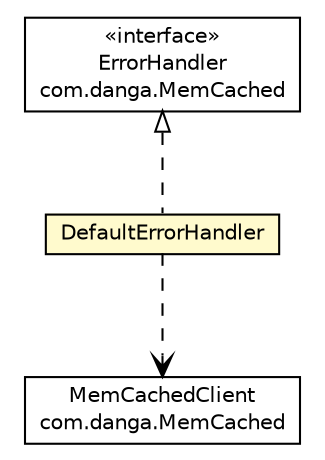 #!/usr/local/bin/dot
#
# Class diagram 
# Generated by UMLGraph version R5_6_6-8-g8d7759 (http://www.umlgraph.org/)
#

digraph G {
	edge [fontname="Helvetica",fontsize=10,labelfontname="Helvetica",labelfontsize=10];
	node [fontname="Helvetica",fontsize=10,shape=plaintext];
	nodesep=0.25;
	ranksep=0.5;
	// org.dayatang.cache.memcached.DefaultErrorHandler
	c13 [label=<<table title="org.dayatang.cache.memcached.DefaultErrorHandler" border="0" cellborder="1" cellspacing="0" cellpadding="2" port="p" bgcolor="lemonChiffon" href="./DefaultErrorHandler.html">
		<tr><td><table border="0" cellspacing="0" cellpadding="1">
<tr><td align="center" balign="center"> DefaultErrorHandler </td></tr>
		</table></td></tr>
		</table>>, URL="./DefaultErrorHandler.html", fontname="Helvetica", fontcolor="black", fontsize=10.0];
	//org.dayatang.cache.memcached.DefaultErrorHandler implements com.danga.MemCached.ErrorHandler
	c14:p -> c13:p [dir=back,arrowtail=empty,style=dashed];
	// org.dayatang.cache.memcached.DefaultErrorHandler DEPEND com.danga.MemCached.MemCachedClient
	c13:p -> c20:p [taillabel="", label=" "headlabel="", fontname="Helvetica", fontcolor="black", fontsize=10.0, color="black", arrowhead=open, style=dashed];
	// com.danga.MemCached.ErrorHandler
	c14 [label=<<table title="com.danga.MemCached.ErrorHandler" border="0" cellborder="1" cellspacing="0" cellpadding="2" port="p" href="http://java.sun.com/j2se/1.4.2/docs/api/com/danga/MemCached/ErrorHandler.html">
		<tr><td><table border="0" cellspacing="0" cellpadding="1">
<tr><td align="center" balign="center"> &#171;interface&#187; </td></tr>
<tr><td align="center" balign="center"> ErrorHandler </td></tr>
<tr><td align="center" balign="center"> com.danga.MemCached </td></tr>
		</table></td></tr>
		</table>>, URL="http://java.sun.com/j2se/1.4.2/docs/api/com/danga/MemCached/ErrorHandler.html", fontname="Helvetica", fontcolor="black", fontsize=10.0];
	// com.danga.MemCached.MemCachedClient
	c20 [label=<<table title="com.danga.MemCached.MemCachedClient" border="0" cellborder="1" cellspacing="0" cellpadding="2" port="p" href="http://java.sun.com/j2se/1.4.2/docs/api/com/danga/MemCached/MemCachedClient.html">
		<tr><td><table border="0" cellspacing="0" cellpadding="1">
<tr><td align="center" balign="center"> MemCachedClient </td></tr>
<tr><td align="center" balign="center"> com.danga.MemCached </td></tr>
		</table></td></tr>
		</table>>, URL="http://java.sun.com/j2se/1.4.2/docs/api/com/danga/MemCached/MemCachedClient.html", fontname="Helvetica", fontcolor="black", fontsize=10.0];
}

